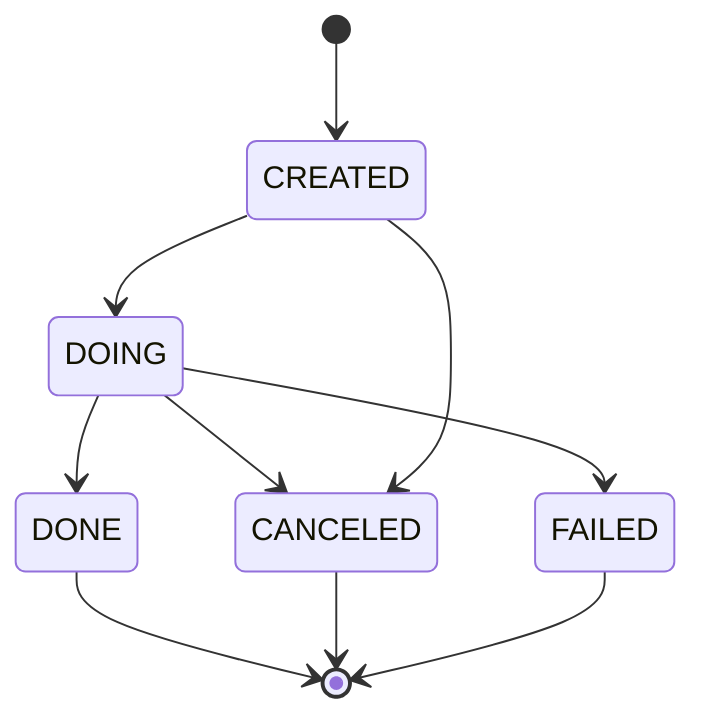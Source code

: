 stateDiagram-v2
  created: CREATED
  doing: DOING
  done: DONE
  canceled: CANCELED
  failed: FAILED
  
	[*] --> created
  created --> doing
  doing --> done
  doing --> canceled
  doing --> failed
  created --> canceled

  done --> [*]
  canceled --> [*]
  failed --> [*]